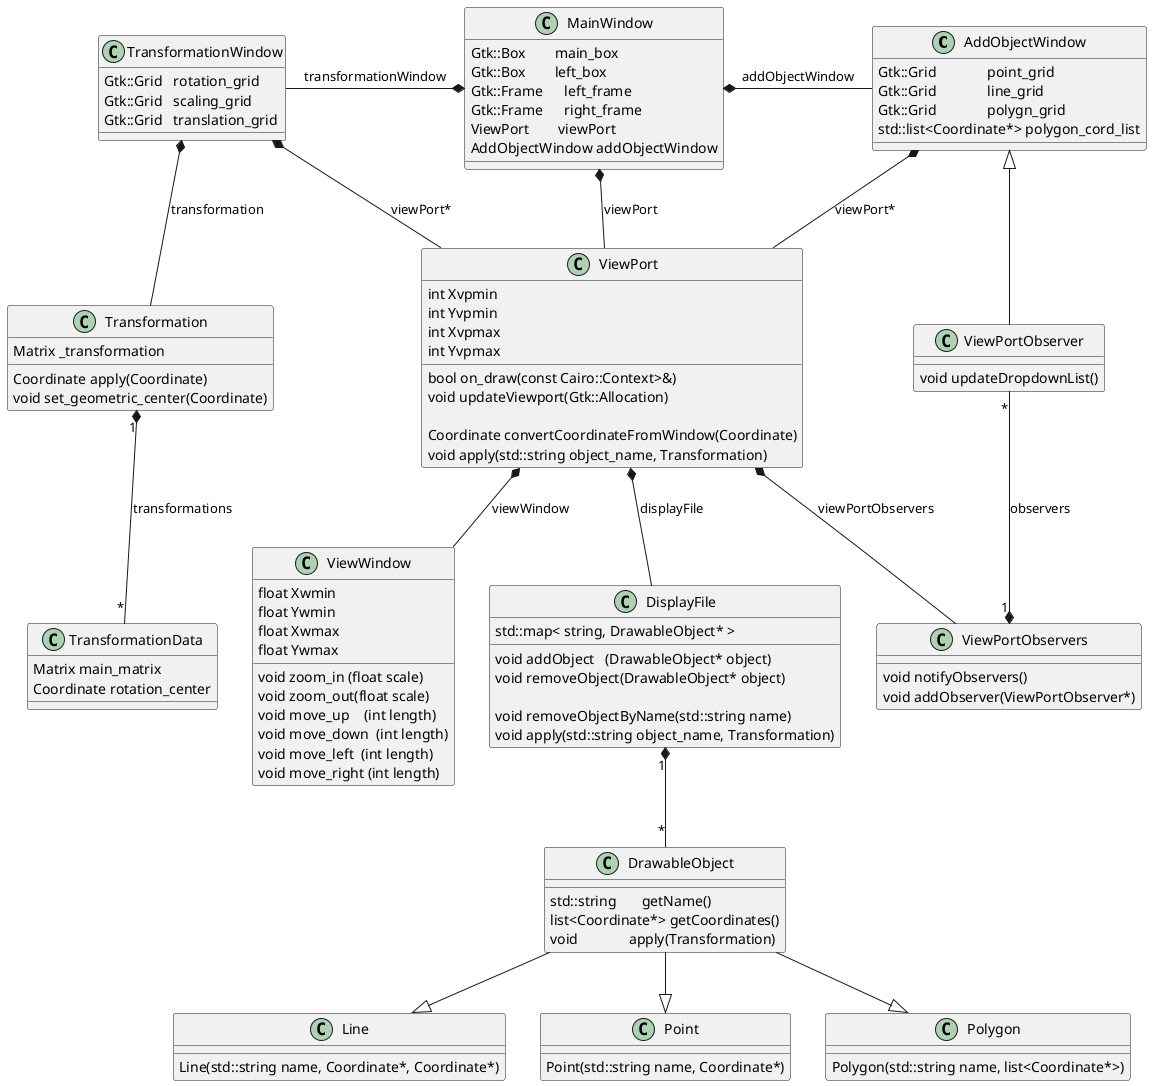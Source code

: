 
@startuml
  skinparam defaultFontName Consolas

  AddObjectWindow <|--  ViewPortObserver
  AddObjectWindow  *--  ViewPort           : viewPort*

  DisplayFile           -left[hidden]> ViewWindow
  DisplayFile    "1\n"  *-down- "*" DrawableObject

  Line    <|-up- DrawableObject
  Point   <|-up- DrawableObject
  Polygon <|-up- DrawableObject

  MainWindow *-down-  ViewPort             : viewPort
  MainWindow *-right- AddObjectWindow      : addObjectWindow
  MainWindow *-left-  TransformationWindow : transformationWindow

  TransformationWindow  *--  ViewPort      : viewPort*
  TransformationWindow  *-down- Transformation: transformation
  Transformation "1" *-- "*" TransformationData: transformations

  ViewPort   *--  ViewWindow               : viewWindow
  ViewPort   *-down-  DisplayFile          : displayFile
  ViewPort   *-right- ViewPortObservers    : viewPortObservers

  ViewPortObservers "1" *-up- "*" ViewPortObserver : observers

  class AddObjectWindow {
    Gtk::Grid              point_grid
    Gtk::Grid              line_grid
    Gtk::Grid              polygn_grid
    std::list<Coordinate*> polygon_cord_list
  }

  class DisplayFile {
    std::map< string, DrawableObject* >
    void addObject   (DrawableObject* object)
    void removeObject(DrawableObject* object)

    void removeObjectByName(std::string name)
    void apply(std::string object_name, Transformation)
  }

  class DrawableObject {
    std::string       getName()
    list<Coordinate*> getCoordinates()
    void              apply(Transformation)
  }

  class Line {
    Line(std::string name, Coordinate*, Coordinate*)
  }

  class Point {
    Point(std::string name, Coordinate*)
  }

  class Polygon {
    Polygon(std::string name, list<Coordinate*>)
  }

  class MainWindow {
    Gtk::Box        main_box
    Gtk::Box        left_box
    Gtk::Frame      left_frame
    Gtk::Frame      right_frame
    ViewPort        viewPort
    AddObjectWindow addObjectWindow
  }

  class Transformation {
    Matrix _transformation
    Coordinate apply(Coordinate)
    void set_geometric_center(Coordinate)
  }

  class TransformationData {
    Matrix main_matrix
    Coordinate rotation_center
  }

  class TransformationWindow {
    Gtk::Grid   rotation_grid
    Gtk::Grid   scaling_grid
    Gtk::Grid   translation_grid
  }

  class ViewPort {
    int Xvpmin
    int Yvpmin
    int Xvpmax
    int Yvpmax
    bool on_draw(const Cairo::Context>&)
    void updateViewport(Gtk::Allocation)

    Coordinate convertCoordinateFromWindow(Coordinate)
    void apply(std::string object_name, Transformation)
  }

  class ViewPortObserver {
    void updateDropdownList()
  }

  class ViewPortObservers {
    void notifyObservers()
    void addObserver(ViewPortObserver*)
  }

  class ViewWindow {
    float Xwmin
    float Ywmin
    float Xwmax
    float Ywmax
    void zoom_in (float scale)
    void zoom_out(float scale)
    void move_up    (int length)
    void move_down  (int length)
    void move_left  (int length)
    void move_right (int length)
  }

@enduml
